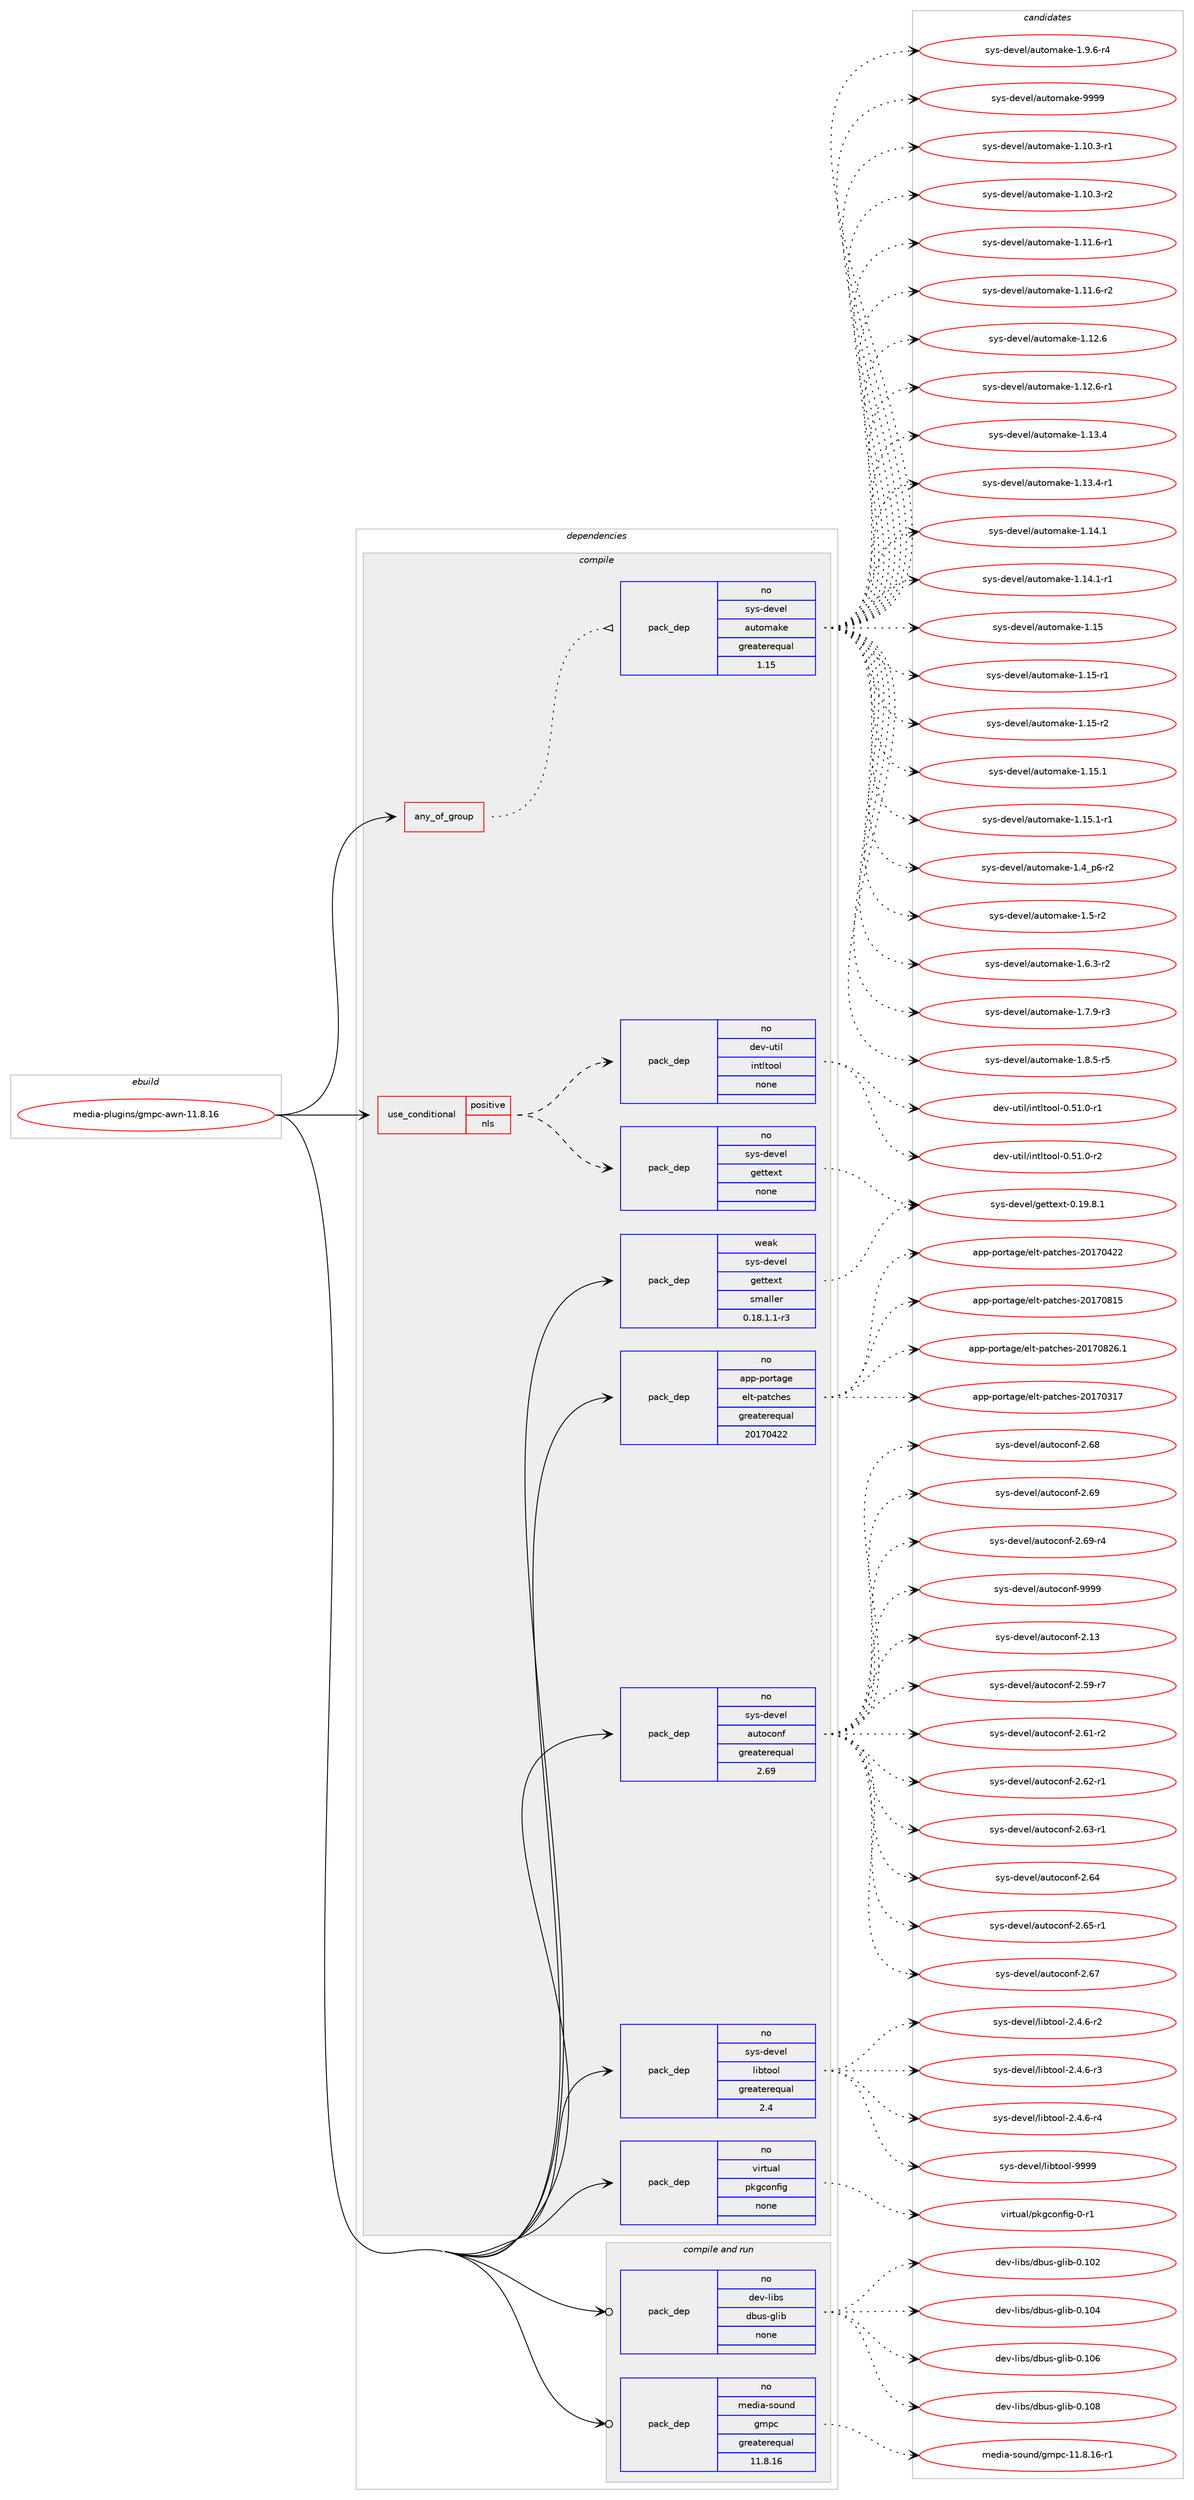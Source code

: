 digraph prolog {

# *************
# Graph options
# *************

newrank=true;
concentrate=true;
compound=true;
graph [rankdir=LR,fontname=Helvetica,fontsize=10,ranksep=1.5];#, ranksep=2.5, nodesep=0.2];
edge  [arrowhead=vee];
node  [fontname=Helvetica,fontsize=10];

# **********
# The ebuild
# **********

subgraph cluster_leftcol {
color=gray;
rank=same;
label=<<i>ebuild</i>>;
id [label="media-plugins/gmpc-awn-11.8.16", color=red, width=4, href="../media-plugins/gmpc-awn-11.8.16.svg"];
}

# ****************
# The dependencies
# ****************

subgraph cluster_midcol {
color=gray;
label=<<i>dependencies</i>>;
subgraph cluster_compile {
fillcolor="#eeeeee";
style=filled;
label=<<i>compile</i>>;
subgraph any5821 {
dependency372382 [label=<<TABLE BORDER="0" CELLBORDER="1" CELLSPACING="0" CELLPADDING="4"><TR><TD CELLPADDING="10">any_of_group</TD></TR></TABLE>>, shape=none, color=red];subgraph pack274315 {
dependency372383 [label=<<TABLE BORDER="0" CELLBORDER="1" CELLSPACING="0" CELLPADDING="4" WIDTH="220"><TR><TD ROWSPAN="6" CELLPADDING="30">pack_dep</TD></TR><TR><TD WIDTH="110">no</TD></TR><TR><TD>sys-devel</TD></TR><TR><TD>automake</TD></TR><TR><TD>greaterequal</TD></TR><TR><TD>1.15</TD></TR></TABLE>>, shape=none, color=blue];
}
dependency372382:e -> dependency372383:w [weight=20,style="dotted",arrowhead="oinv"];
}
id:e -> dependency372382:w [weight=20,style="solid",arrowhead="vee"];
subgraph cond92094 {
dependency372384 [label=<<TABLE BORDER="0" CELLBORDER="1" CELLSPACING="0" CELLPADDING="4"><TR><TD ROWSPAN="3" CELLPADDING="10">use_conditional</TD></TR><TR><TD>positive</TD></TR><TR><TD>nls</TD></TR></TABLE>>, shape=none, color=red];
subgraph pack274316 {
dependency372385 [label=<<TABLE BORDER="0" CELLBORDER="1" CELLSPACING="0" CELLPADDING="4" WIDTH="220"><TR><TD ROWSPAN="6" CELLPADDING="30">pack_dep</TD></TR><TR><TD WIDTH="110">no</TD></TR><TR><TD>dev-util</TD></TR><TR><TD>intltool</TD></TR><TR><TD>none</TD></TR><TR><TD></TD></TR></TABLE>>, shape=none, color=blue];
}
dependency372384:e -> dependency372385:w [weight=20,style="dashed",arrowhead="vee"];
subgraph pack274317 {
dependency372386 [label=<<TABLE BORDER="0" CELLBORDER="1" CELLSPACING="0" CELLPADDING="4" WIDTH="220"><TR><TD ROWSPAN="6" CELLPADDING="30">pack_dep</TD></TR><TR><TD WIDTH="110">no</TD></TR><TR><TD>sys-devel</TD></TR><TR><TD>gettext</TD></TR><TR><TD>none</TD></TR><TR><TD></TD></TR></TABLE>>, shape=none, color=blue];
}
dependency372384:e -> dependency372386:w [weight=20,style="dashed",arrowhead="vee"];
}
id:e -> dependency372384:w [weight=20,style="solid",arrowhead="vee"];
subgraph pack274318 {
dependency372387 [label=<<TABLE BORDER="0" CELLBORDER="1" CELLSPACING="0" CELLPADDING="4" WIDTH="220"><TR><TD ROWSPAN="6" CELLPADDING="30">pack_dep</TD></TR><TR><TD WIDTH="110">no</TD></TR><TR><TD>app-portage</TD></TR><TR><TD>elt-patches</TD></TR><TR><TD>greaterequal</TD></TR><TR><TD>20170422</TD></TR></TABLE>>, shape=none, color=blue];
}
id:e -> dependency372387:w [weight=20,style="solid",arrowhead="vee"];
subgraph pack274319 {
dependency372388 [label=<<TABLE BORDER="0" CELLBORDER="1" CELLSPACING="0" CELLPADDING="4" WIDTH="220"><TR><TD ROWSPAN="6" CELLPADDING="30">pack_dep</TD></TR><TR><TD WIDTH="110">no</TD></TR><TR><TD>sys-devel</TD></TR><TR><TD>autoconf</TD></TR><TR><TD>greaterequal</TD></TR><TR><TD>2.69</TD></TR></TABLE>>, shape=none, color=blue];
}
id:e -> dependency372388:w [weight=20,style="solid",arrowhead="vee"];
subgraph pack274320 {
dependency372389 [label=<<TABLE BORDER="0" CELLBORDER="1" CELLSPACING="0" CELLPADDING="4" WIDTH="220"><TR><TD ROWSPAN="6" CELLPADDING="30">pack_dep</TD></TR><TR><TD WIDTH="110">no</TD></TR><TR><TD>sys-devel</TD></TR><TR><TD>libtool</TD></TR><TR><TD>greaterequal</TD></TR><TR><TD>2.4</TD></TR></TABLE>>, shape=none, color=blue];
}
id:e -> dependency372389:w [weight=20,style="solid",arrowhead="vee"];
subgraph pack274321 {
dependency372390 [label=<<TABLE BORDER="0" CELLBORDER="1" CELLSPACING="0" CELLPADDING="4" WIDTH="220"><TR><TD ROWSPAN="6" CELLPADDING="30">pack_dep</TD></TR><TR><TD WIDTH="110">no</TD></TR><TR><TD>virtual</TD></TR><TR><TD>pkgconfig</TD></TR><TR><TD>none</TD></TR><TR><TD></TD></TR></TABLE>>, shape=none, color=blue];
}
id:e -> dependency372390:w [weight=20,style="solid",arrowhead="vee"];
subgraph pack274322 {
dependency372391 [label=<<TABLE BORDER="0" CELLBORDER="1" CELLSPACING="0" CELLPADDING="4" WIDTH="220"><TR><TD ROWSPAN="6" CELLPADDING="30">pack_dep</TD></TR><TR><TD WIDTH="110">weak</TD></TR><TR><TD>sys-devel</TD></TR><TR><TD>gettext</TD></TR><TR><TD>smaller</TD></TR><TR><TD>0.18.1.1-r3</TD></TR></TABLE>>, shape=none, color=blue];
}
id:e -> dependency372391:w [weight=20,style="solid",arrowhead="vee"];
}
subgraph cluster_compileandrun {
fillcolor="#eeeeee";
style=filled;
label=<<i>compile and run</i>>;
subgraph pack274323 {
dependency372392 [label=<<TABLE BORDER="0" CELLBORDER="1" CELLSPACING="0" CELLPADDING="4" WIDTH="220"><TR><TD ROWSPAN="6" CELLPADDING="30">pack_dep</TD></TR><TR><TD WIDTH="110">no</TD></TR><TR><TD>dev-libs</TD></TR><TR><TD>dbus-glib</TD></TR><TR><TD>none</TD></TR><TR><TD></TD></TR></TABLE>>, shape=none, color=blue];
}
id:e -> dependency372392:w [weight=20,style="solid",arrowhead="odotvee"];
subgraph pack274324 {
dependency372393 [label=<<TABLE BORDER="0" CELLBORDER="1" CELLSPACING="0" CELLPADDING="4" WIDTH="220"><TR><TD ROWSPAN="6" CELLPADDING="30">pack_dep</TD></TR><TR><TD WIDTH="110">no</TD></TR><TR><TD>media-sound</TD></TR><TR><TD>gmpc</TD></TR><TR><TD>greaterequal</TD></TR><TR><TD>11.8.16</TD></TR></TABLE>>, shape=none, color=blue];
}
id:e -> dependency372393:w [weight=20,style="solid",arrowhead="odotvee"];
}
subgraph cluster_run {
fillcolor="#eeeeee";
style=filled;
label=<<i>run</i>>;
}
}

# **************
# The candidates
# **************

subgraph cluster_choices {
rank=same;
color=gray;
label=<<i>candidates</i>>;

subgraph choice274315 {
color=black;
nodesep=1;
choice11512111545100101118101108479711711611110997107101454946494846514511449 [label="sys-devel/automake-1.10.3-r1", color=red, width=4,href="../sys-devel/automake-1.10.3-r1.svg"];
choice11512111545100101118101108479711711611110997107101454946494846514511450 [label="sys-devel/automake-1.10.3-r2", color=red, width=4,href="../sys-devel/automake-1.10.3-r2.svg"];
choice11512111545100101118101108479711711611110997107101454946494946544511449 [label="sys-devel/automake-1.11.6-r1", color=red, width=4,href="../sys-devel/automake-1.11.6-r1.svg"];
choice11512111545100101118101108479711711611110997107101454946494946544511450 [label="sys-devel/automake-1.11.6-r2", color=red, width=4,href="../sys-devel/automake-1.11.6-r2.svg"];
choice1151211154510010111810110847971171161111099710710145494649504654 [label="sys-devel/automake-1.12.6", color=red, width=4,href="../sys-devel/automake-1.12.6.svg"];
choice11512111545100101118101108479711711611110997107101454946495046544511449 [label="sys-devel/automake-1.12.6-r1", color=red, width=4,href="../sys-devel/automake-1.12.6-r1.svg"];
choice1151211154510010111810110847971171161111099710710145494649514652 [label="sys-devel/automake-1.13.4", color=red, width=4,href="../sys-devel/automake-1.13.4.svg"];
choice11512111545100101118101108479711711611110997107101454946495146524511449 [label="sys-devel/automake-1.13.4-r1", color=red, width=4,href="../sys-devel/automake-1.13.4-r1.svg"];
choice1151211154510010111810110847971171161111099710710145494649524649 [label="sys-devel/automake-1.14.1", color=red, width=4,href="../sys-devel/automake-1.14.1.svg"];
choice11512111545100101118101108479711711611110997107101454946495246494511449 [label="sys-devel/automake-1.14.1-r1", color=red, width=4,href="../sys-devel/automake-1.14.1-r1.svg"];
choice115121115451001011181011084797117116111109971071014549464953 [label="sys-devel/automake-1.15", color=red, width=4,href="../sys-devel/automake-1.15.svg"];
choice1151211154510010111810110847971171161111099710710145494649534511449 [label="sys-devel/automake-1.15-r1", color=red, width=4,href="../sys-devel/automake-1.15-r1.svg"];
choice1151211154510010111810110847971171161111099710710145494649534511450 [label="sys-devel/automake-1.15-r2", color=red, width=4,href="../sys-devel/automake-1.15-r2.svg"];
choice1151211154510010111810110847971171161111099710710145494649534649 [label="sys-devel/automake-1.15.1", color=red, width=4,href="../sys-devel/automake-1.15.1.svg"];
choice11512111545100101118101108479711711611110997107101454946495346494511449 [label="sys-devel/automake-1.15.1-r1", color=red, width=4,href="../sys-devel/automake-1.15.1-r1.svg"];
choice115121115451001011181011084797117116111109971071014549465295112544511450 [label="sys-devel/automake-1.4_p6-r2", color=red, width=4,href="../sys-devel/automake-1.4_p6-r2.svg"];
choice11512111545100101118101108479711711611110997107101454946534511450 [label="sys-devel/automake-1.5-r2", color=red, width=4,href="../sys-devel/automake-1.5-r2.svg"];
choice115121115451001011181011084797117116111109971071014549465446514511450 [label="sys-devel/automake-1.6.3-r2", color=red, width=4,href="../sys-devel/automake-1.6.3-r2.svg"];
choice115121115451001011181011084797117116111109971071014549465546574511451 [label="sys-devel/automake-1.7.9-r3", color=red, width=4,href="../sys-devel/automake-1.7.9-r3.svg"];
choice115121115451001011181011084797117116111109971071014549465646534511453 [label="sys-devel/automake-1.8.5-r5", color=red, width=4,href="../sys-devel/automake-1.8.5-r5.svg"];
choice115121115451001011181011084797117116111109971071014549465746544511452 [label="sys-devel/automake-1.9.6-r4", color=red, width=4,href="../sys-devel/automake-1.9.6-r4.svg"];
choice115121115451001011181011084797117116111109971071014557575757 [label="sys-devel/automake-9999", color=red, width=4,href="../sys-devel/automake-9999.svg"];
dependency372383:e -> choice11512111545100101118101108479711711611110997107101454946494846514511449:w [style=dotted,weight="100"];
dependency372383:e -> choice11512111545100101118101108479711711611110997107101454946494846514511450:w [style=dotted,weight="100"];
dependency372383:e -> choice11512111545100101118101108479711711611110997107101454946494946544511449:w [style=dotted,weight="100"];
dependency372383:e -> choice11512111545100101118101108479711711611110997107101454946494946544511450:w [style=dotted,weight="100"];
dependency372383:e -> choice1151211154510010111810110847971171161111099710710145494649504654:w [style=dotted,weight="100"];
dependency372383:e -> choice11512111545100101118101108479711711611110997107101454946495046544511449:w [style=dotted,weight="100"];
dependency372383:e -> choice1151211154510010111810110847971171161111099710710145494649514652:w [style=dotted,weight="100"];
dependency372383:e -> choice11512111545100101118101108479711711611110997107101454946495146524511449:w [style=dotted,weight="100"];
dependency372383:e -> choice1151211154510010111810110847971171161111099710710145494649524649:w [style=dotted,weight="100"];
dependency372383:e -> choice11512111545100101118101108479711711611110997107101454946495246494511449:w [style=dotted,weight="100"];
dependency372383:e -> choice115121115451001011181011084797117116111109971071014549464953:w [style=dotted,weight="100"];
dependency372383:e -> choice1151211154510010111810110847971171161111099710710145494649534511449:w [style=dotted,weight="100"];
dependency372383:e -> choice1151211154510010111810110847971171161111099710710145494649534511450:w [style=dotted,weight="100"];
dependency372383:e -> choice1151211154510010111810110847971171161111099710710145494649534649:w [style=dotted,weight="100"];
dependency372383:e -> choice11512111545100101118101108479711711611110997107101454946495346494511449:w [style=dotted,weight="100"];
dependency372383:e -> choice115121115451001011181011084797117116111109971071014549465295112544511450:w [style=dotted,weight="100"];
dependency372383:e -> choice11512111545100101118101108479711711611110997107101454946534511450:w [style=dotted,weight="100"];
dependency372383:e -> choice115121115451001011181011084797117116111109971071014549465446514511450:w [style=dotted,weight="100"];
dependency372383:e -> choice115121115451001011181011084797117116111109971071014549465546574511451:w [style=dotted,weight="100"];
dependency372383:e -> choice115121115451001011181011084797117116111109971071014549465646534511453:w [style=dotted,weight="100"];
dependency372383:e -> choice115121115451001011181011084797117116111109971071014549465746544511452:w [style=dotted,weight="100"];
dependency372383:e -> choice115121115451001011181011084797117116111109971071014557575757:w [style=dotted,weight="100"];
}
subgraph choice274316 {
color=black;
nodesep=1;
choice1001011184511711610510847105110116108116111111108454846534946484511449 [label="dev-util/intltool-0.51.0-r1", color=red, width=4,href="../dev-util/intltool-0.51.0-r1.svg"];
choice1001011184511711610510847105110116108116111111108454846534946484511450 [label="dev-util/intltool-0.51.0-r2", color=red, width=4,href="../dev-util/intltool-0.51.0-r2.svg"];
dependency372385:e -> choice1001011184511711610510847105110116108116111111108454846534946484511449:w [style=dotted,weight="100"];
dependency372385:e -> choice1001011184511711610510847105110116108116111111108454846534946484511450:w [style=dotted,weight="100"];
}
subgraph choice274317 {
color=black;
nodesep=1;
choice1151211154510010111810110847103101116116101120116454846495746564649 [label="sys-devel/gettext-0.19.8.1", color=red, width=4,href="../sys-devel/gettext-0.19.8.1.svg"];
dependency372386:e -> choice1151211154510010111810110847103101116116101120116454846495746564649:w [style=dotted,weight="100"];
}
subgraph choice274318 {
color=black;
nodesep=1;
choice97112112451121111141169710310147101108116451129711699104101115455048495548514955 [label="app-portage/elt-patches-20170317", color=red, width=4,href="../app-portage/elt-patches-20170317.svg"];
choice97112112451121111141169710310147101108116451129711699104101115455048495548525050 [label="app-portage/elt-patches-20170422", color=red, width=4,href="../app-portage/elt-patches-20170422.svg"];
choice97112112451121111141169710310147101108116451129711699104101115455048495548564953 [label="app-portage/elt-patches-20170815", color=red, width=4,href="../app-portage/elt-patches-20170815.svg"];
choice971121124511211111411697103101471011081164511297116991041011154550484955485650544649 [label="app-portage/elt-patches-20170826.1", color=red, width=4,href="../app-portage/elt-patches-20170826.1.svg"];
dependency372387:e -> choice97112112451121111141169710310147101108116451129711699104101115455048495548514955:w [style=dotted,weight="100"];
dependency372387:e -> choice97112112451121111141169710310147101108116451129711699104101115455048495548525050:w [style=dotted,weight="100"];
dependency372387:e -> choice97112112451121111141169710310147101108116451129711699104101115455048495548564953:w [style=dotted,weight="100"];
dependency372387:e -> choice971121124511211111411697103101471011081164511297116991041011154550484955485650544649:w [style=dotted,weight="100"];
}
subgraph choice274319 {
color=black;
nodesep=1;
choice115121115451001011181011084797117116111991111101024550464951 [label="sys-devel/autoconf-2.13", color=red, width=4,href="../sys-devel/autoconf-2.13.svg"];
choice1151211154510010111810110847971171161119911111010245504653574511455 [label="sys-devel/autoconf-2.59-r7", color=red, width=4,href="../sys-devel/autoconf-2.59-r7.svg"];
choice1151211154510010111810110847971171161119911111010245504654494511450 [label="sys-devel/autoconf-2.61-r2", color=red, width=4,href="../sys-devel/autoconf-2.61-r2.svg"];
choice1151211154510010111810110847971171161119911111010245504654504511449 [label="sys-devel/autoconf-2.62-r1", color=red, width=4,href="../sys-devel/autoconf-2.62-r1.svg"];
choice1151211154510010111810110847971171161119911111010245504654514511449 [label="sys-devel/autoconf-2.63-r1", color=red, width=4,href="../sys-devel/autoconf-2.63-r1.svg"];
choice115121115451001011181011084797117116111991111101024550465452 [label="sys-devel/autoconf-2.64", color=red, width=4,href="../sys-devel/autoconf-2.64.svg"];
choice1151211154510010111810110847971171161119911111010245504654534511449 [label="sys-devel/autoconf-2.65-r1", color=red, width=4,href="../sys-devel/autoconf-2.65-r1.svg"];
choice115121115451001011181011084797117116111991111101024550465455 [label="sys-devel/autoconf-2.67", color=red, width=4,href="../sys-devel/autoconf-2.67.svg"];
choice115121115451001011181011084797117116111991111101024550465456 [label="sys-devel/autoconf-2.68", color=red, width=4,href="../sys-devel/autoconf-2.68.svg"];
choice115121115451001011181011084797117116111991111101024550465457 [label="sys-devel/autoconf-2.69", color=red, width=4,href="../sys-devel/autoconf-2.69.svg"];
choice1151211154510010111810110847971171161119911111010245504654574511452 [label="sys-devel/autoconf-2.69-r4", color=red, width=4,href="../sys-devel/autoconf-2.69-r4.svg"];
choice115121115451001011181011084797117116111991111101024557575757 [label="sys-devel/autoconf-9999", color=red, width=4,href="../sys-devel/autoconf-9999.svg"];
dependency372388:e -> choice115121115451001011181011084797117116111991111101024550464951:w [style=dotted,weight="100"];
dependency372388:e -> choice1151211154510010111810110847971171161119911111010245504653574511455:w [style=dotted,weight="100"];
dependency372388:e -> choice1151211154510010111810110847971171161119911111010245504654494511450:w [style=dotted,weight="100"];
dependency372388:e -> choice1151211154510010111810110847971171161119911111010245504654504511449:w [style=dotted,weight="100"];
dependency372388:e -> choice1151211154510010111810110847971171161119911111010245504654514511449:w [style=dotted,weight="100"];
dependency372388:e -> choice115121115451001011181011084797117116111991111101024550465452:w [style=dotted,weight="100"];
dependency372388:e -> choice1151211154510010111810110847971171161119911111010245504654534511449:w [style=dotted,weight="100"];
dependency372388:e -> choice115121115451001011181011084797117116111991111101024550465455:w [style=dotted,weight="100"];
dependency372388:e -> choice115121115451001011181011084797117116111991111101024550465456:w [style=dotted,weight="100"];
dependency372388:e -> choice115121115451001011181011084797117116111991111101024550465457:w [style=dotted,weight="100"];
dependency372388:e -> choice1151211154510010111810110847971171161119911111010245504654574511452:w [style=dotted,weight="100"];
dependency372388:e -> choice115121115451001011181011084797117116111991111101024557575757:w [style=dotted,weight="100"];
}
subgraph choice274320 {
color=black;
nodesep=1;
choice1151211154510010111810110847108105981161111111084550465246544511450 [label="sys-devel/libtool-2.4.6-r2", color=red, width=4,href="../sys-devel/libtool-2.4.6-r2.svg"];
choice1151211154510010111810110847108105981161111111084550465246544511451 [label="sys-devel/libtool-2.4.6-r3", color=red, width=4,href="../sys-devel/libtool-2.4.6-r3.svg"];
choice1151211154510010111810110847108105981161111111084550465246544511452 [label="sys-devel/libtool-2.4.6-r4", color=red, width=4,href="../sys-devel/libtool-2.4.6-r4.svg"];
choice1151211154510010111810110847108105981161111111084557575757 [label="sys-devel/libtool-9999", color=red, width=4,href="../sys-devel/libtool-9999.svg"];
dependency372389:e -> choice1151211154510010111810110847108105981161111111084550465246544511450:w [style=dotted,weight="100"];
dependency372389:e -> choice1151211154510010111810110847108105981161111111084550465246544511451:w [style=dotted,weight="100"];
dependency372389:e -> choice1151211154510010111810110847108105981161111111084550465246544511452:w [style=dotted,weight="100"];
dependency372389:e -> choice1151211154510010111810110847108105981161111111084557575757:w [style=dotted,weight="100"];
}
subgraph choice274321 {
color=black;
nodesep=1;
choice11810511411611797108471121071039911111010210510345484511449 [label="virtual/pkgconfig-0-r1", color=red, width=4,href="../virtual/pkgconfig-0-r1.svg"];
dependency372390:e -> choice11810511411611797108471121071039911111010210510345484511449:w [style=dotted,weight="100"];
}
subgraph choice274322 {
color=black;
nodesep=1;
choice1151211154510010111810110847103101116116101120116454846495746564649 [label="sys-devel/gettext-0.19.8.1", color=red, width=4,href="../sys-devel/gettext-0.19.8.1.svg"];
dependency372391:e -> choice1151211154510010111810110847103101116116101120116454846495746564649:w [style=dotted,weight="100"];
}
subgraph choice274323 {
color=black;
nodesep=1;
choice100101118451081059811547100981171154510310810598454846494850 [label="dev-libs/dbus-glib-0.102", color=red, width=4,href="../dev-libs/dbus-glib-0.102.svg"];
choice100101118451081059811547100981171154510310810598454846494852 [label="dev-libs/dbus-glib-0.104", color=red, width=4,href="../dev-libs/dbus-glib-0.104.svg"];
choice100101118451081059811547100981171154510310810598454846494854 [label="dev-libs/dbus-glib-0.106", color=red, width=4,href="../dev-libs/dbus-glib-0.106.svg"];
choice100101118451081059811547100981171154510310810598454846494856 [label="dev-libs/dbus-glib-0.108", color=red, width=4,href="../dev-libs/dbus-glib-0.108.svg"];
dependency372392:e -> choice100101118451081059811547100981171154510310810598454846494850:w [style=dotted,weight="100"];
dependency372392:e -> choice100101118451081059811547100981171154510310810598454846494852:w [style=dotted,weight="100"];
dependency372392:e -> choice100101118451081059811547100981171154510310810598454846494854:w [style=dotted,weight="100"];
dependency372392:e -> choice100101118451081059811547100981171154510310810598454846494856:w [style=dotted,weight="100"];
}
subgraph choice274324 {
color=black;
nodesep=1;
choice1091011001059745115111117110100471031091129945494946564649544511449 [label="media-sound/gmpc-11.8.16-r1", color=red, width=4,href="../media-sound/gmpc-11.8.16-r1.svg"];
dependency372393:e -> choice1091011001059745115111117110100471031091129945494946564649544511449:w [style=dotted,weight="100"];
}
}

}
